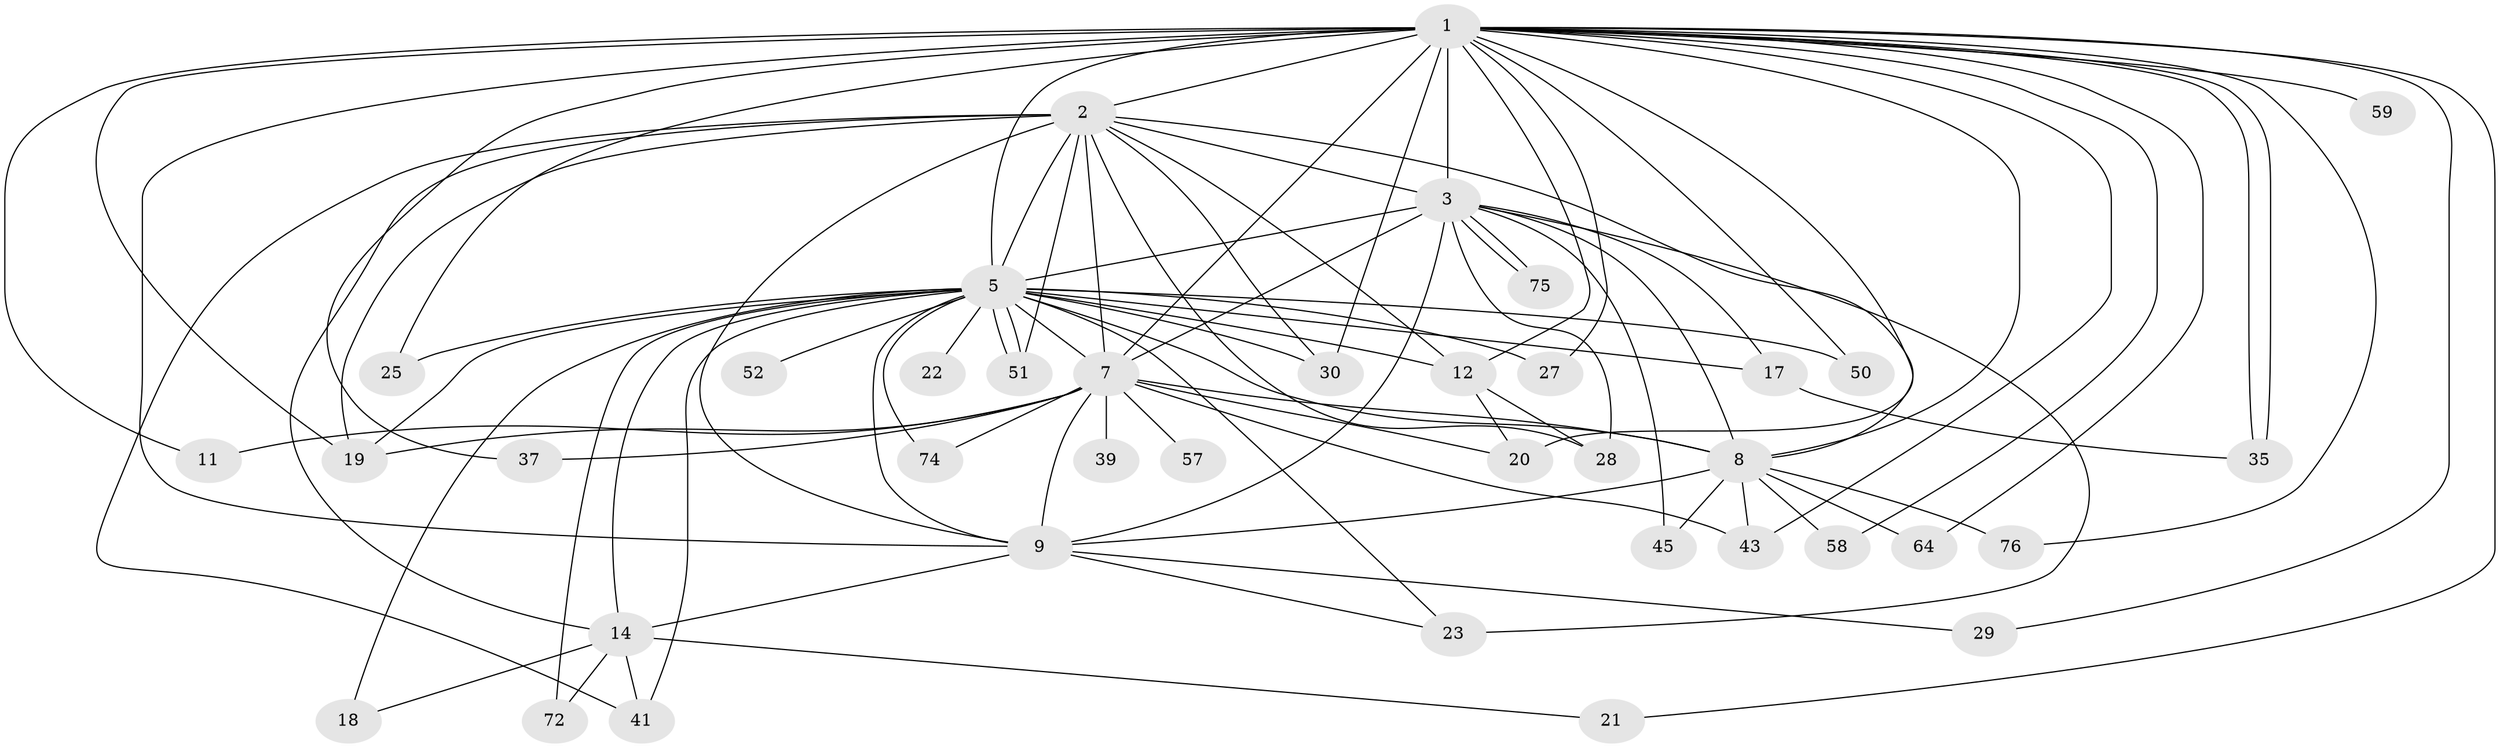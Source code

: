 // original degree distribution, {19: 0.02531645569620253, 20: 0.02531645569620253, 22: 0.012658227848101266, 25: 0.012658227848101266, 17: 0.012658227848101266, 15: 0.012658227848101266, 18: 0.012658227848101266, 16: 0.012658227848101266, 2: 0.5822784810126582, 5: 0.012658227848101266, 4: 0.06329113924050633, 7: 0.012658227848101266, 3: 0.189873417721519, 6: 0.012658227848101266}
// Generated by graph-tools (version 1.1) at 2025/14/03/09/25 04:14:02]
// undirected, 39 vertices, 92 edges
graph export_dot {
graph [start="1"]
  node [color=gray90,style=filled];
  1 [super="+13+4"];
  2 [super="+16+53+68"];
  3 [super="+49+42"];
  5 [super="+6"];
  7 [super="+10+48"];
  8;
  9 [super="+15+69+70+33"];
  11;
  12 [super="+36"];
  14 [super="+32+34"];
  17 [super="+31"];
  18;
  19 [super="+24+26"];
  20 [super="+55"];
  21;
  22;
  23 [super="+79"];
  25;
  27;
  28 [super="+56"];
  29;
  30 [super="+73"];
  35 [super="+71"];
  37 [super="+40"];
  39;
  41 [super="+65"];
  43 [super="+47"];
  45 [super="+62"];
  50;
  51 [super="+60"];
  52;
  57;
  58;
  59;
  64;
  72;
  74;
  75;
  76;
  1 -- 2 [weight=3];
  1 -- 3 [weight=3];
  1 -- 5 [weight=4];
  1 -- 7 [weight=4];
  1 -- 8 [weight=2];
  1 -- 9 [weight=3];
  1 -- 11;
  1 -- 12 [weight=3];
  1 -- 21;
  1 -- 25;
  1 -- 30;
  1 -- 35 [weight=2];
  1 -- 35;
  1 -- 76;
  1 -- 20;
  1 -- 59 [weight=2];
  1 -- 37;
  1 -- 64;
  1 -- 19;
  1 -- 27;
  1 -- 29;
  1 -- 43;
  1 -- 50;
  1 -- 58;
  2 -- 3;
  2 -- 5 [weight=5];
  2 -- 7 [weight=4];
  2 -- 8;
  2 -- 9 [weight=2];
  2 -- 41;
  2 -- 28;
  2 -- 51;
  2 -- 30;
  2 -- 19;
  2 -- 12;
  2 -- 14 [weight=2];
  3 -- 5 [weight=4];
  3 -- 7 [weight=2];
  3 -- 8;
  3 -- 9 [weight=4];
  3 -- 17;
  3 -- 45;
  3 -- 75;
  3 -- 75;
  3 -- 23;
  3 -- 28;
  5 -- 7 [weight=5];
  5 -- 8 [weight=2];
  5 -- 9 [weight=3];
  5 -- 17 [weight=2];
  5 -- 22 [weight=2];
  5 -- 25;
  5 -- 30;
  5 -- 51;
  5 -- 51;
  5 -- 52 [weight=2];
  5 -- 12;
  5 -- 72;
  5 -- 74;
  5 -- 14;
  5 -- 18;
  5 -- 19;
  5 -- 23;
  5 -- 27;
  5 -- 41;
  5 -- 50;
  7 -- 8 [weight=2];
  7 -- 9 [weight=3];
  7 -- 11;
  7 -- 37 [weight=2];
  7 -- 39 [weight=2];
  7 -- 74;
  7 -- 43;
  7 -- 19;
  7 -- 20;
  7 -- 57;
  8 -- 9;
  8 -- 43;
  8 -- 45 [weight=2];
  8 -- 58;
  8 -- 64;
  8 -- 76;
  9 -- 23;
  9 -- 29;
  9 -- 14;
  12 -- 20;
  12 -- 28;
  14 -- 18;
  14 -- 21;
  14 -- 72;
  14 -- 41;
  17 -- 35;
}
